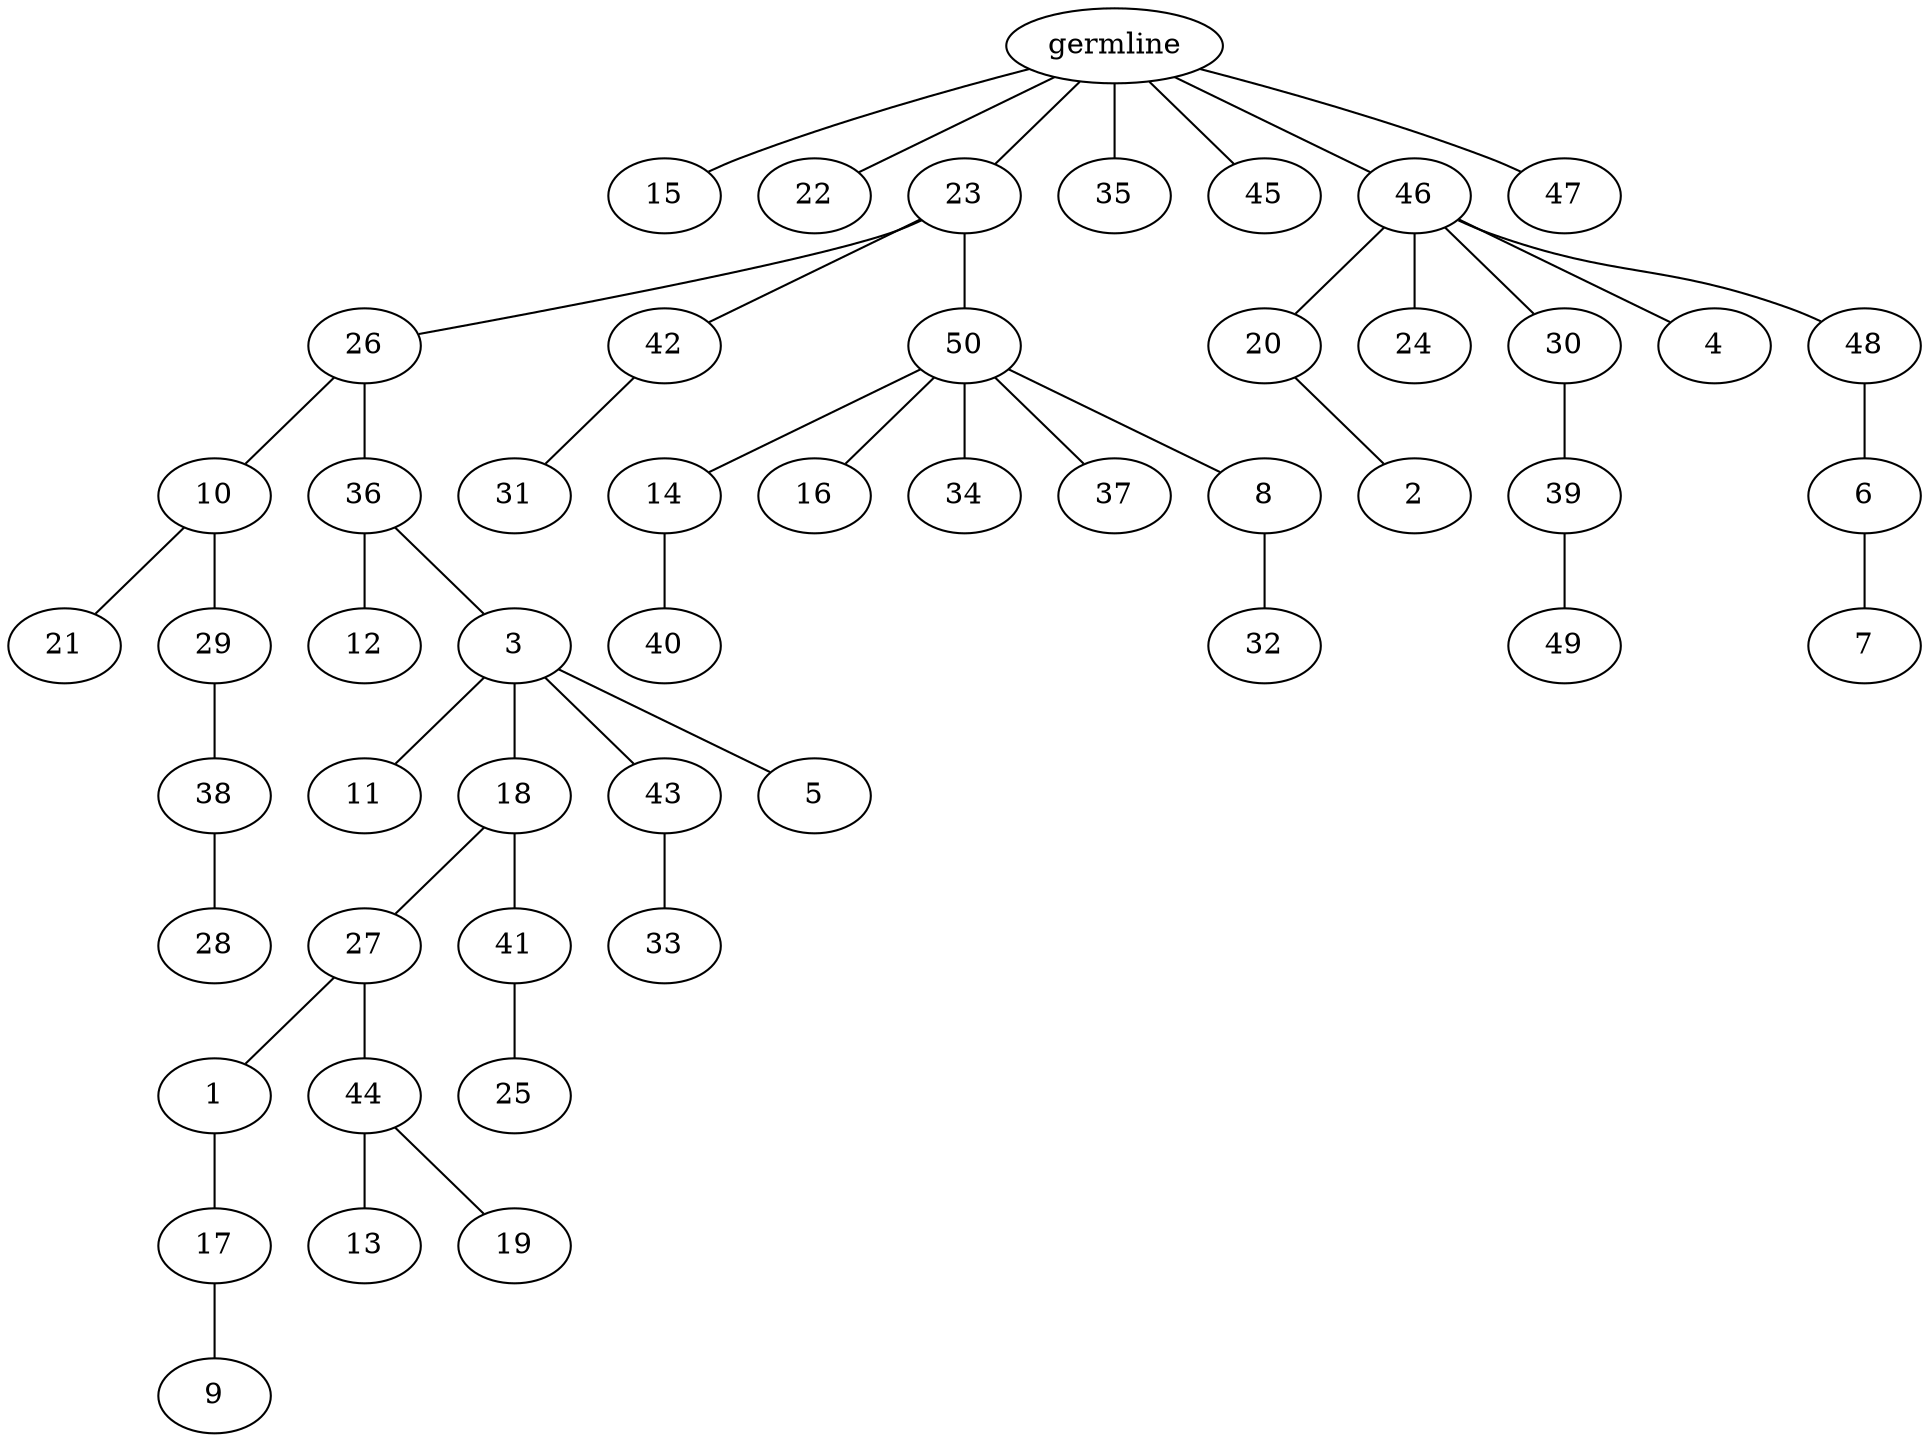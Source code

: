 graph tree {
    "140055994738096" [label="germline"];
    "140055993415520" [label="15"];
    "140055993414560" [label="22"];
    "140055993416336" [label="23"];
    "140055993414944" [label="26"];
    "140055993416816" [label="10"];
    "140055993415040" [label="21"];
    "140055993415568" [label="29"];
    "140055989754512" [label="38"];
    "140055989754752" [label="28"];
    "140055993415376" [label="36"];
    "140055989753408" [label="12"];
    "140055989752304" [label="3"];
    "140055989752640" [label="11"];
    "140055989753216" [label="18"];
    "140055989752352" [label="27"];
    "140055989755472" [label="1"];
    "140055989752688" [label="17"];
    "140055989755520" [label="9"];
    "140055989752208" [label="44"];
    "140055989753360" [label="13"];
    "140055989753792" [label="19"];
    "140055989753504" [label="41"];
    "140055989753936" [label="25"];
    "140055989752832" [label="43"];
    "140055989754800" [label="33"];
    "140055989754608" [label="5"];
    "140055993415664" [label="42"];
    "140055989755328" [label="31"];
    "140055989753120" [label="50"];
    "140055989755568" [label="14"];
    "140055989752592" [label="40"];
    "140055989755712" [label="16"];
    "140055989754272" [label="34"];
    "140055989753744" [label="37"];
    "140055989888288" [label="8"];
    "140055989889392" [label="32"];
    "140055993414464" [label="35"];
    "140055989754368" [label="45"];
    "140055989890736" [label="46"];
    "140055989889680" [label="20"];
    "140056005148528" [label="2"];
    "140055989889920" [label="24"];
    "140055989887376" [label="30"];
    "140055989889488" [label="39"];
    "140055989889248" [label="49"];
    "140055989887472" [label="4"];
    "140055989888336" [label="48"];
    "140055989888720" [label="6"];
    "140055989888192" [label="7"];
    "140055989890016" [label="47"];
    "140055994738096" -- "140055993415520";
    "140055994738096" -- "140055993414560";
    "140055994738096" -- "140055993416336";
    "140055994738096" -- "140055993414464";
    "140055994738096" -- "140055989754368";
    "140055994738096" -- "140055989890736";
    "140055994738096" -- "140055989890016";
    "140055993416336" -- "140055993414944";
    "140055993416336" -- "140055993415664";
    "140055993416336" -- "140055989753120";
    "140055993414944" -- "140055993416816";
    "140055993414944" -- "140055993415376";
    "140055993416816" -- "140055993415040";
    "140055993416816" -- "140055993415568";
    "140055993415568" -- "140055989754512";
    "140055989754512" -- "140055989754752";
    "140055993415376" -- "140055989753408";
    "140055993415376" -- "140055989752304";
    "140055989752304" -- "140055989752640";
    "140055989752304" -- "140055989753216";
    "140055989752304" -- "140055989752832";
    "140055989752304" -- "140055989754608";
    "140055989753216" -- "140055989752352";
    "140055989753216" -- "140055989753504";
    "140055989752352" -- "140055989755472";
    "140055989752352" -- "140055989752208";
    "140055989755472" -- "140055989752688";
    "140055989752688" -- "140055989755520";
    "140055989752208" -- "140055989753360";
    "140055989752208" -- "140055989753792";
    "140055989753504" -- "140055989753936";
    "140055989752832" -- "140055989754800";
    "140055993415664" -- "140055989755328";
    "140055989753120" -- "140055989755568";
    "140055989753120" -- "140055989755712";
    "140055989753120" -- "140055989754272";
    "140055989753120" -- "140055989753744";
    "140055989753120" -- "140055989888288";
    "140055989755568" -- "140055989752592";
    "140055989888288" -- "140055989889392";
    "140055989890736" -- "140055989889680";
    "140055989890736" -- "140055989889920";
    "140055989890736" -- "140055989887376";
    "140055989890736" -- "140055989887472";
    "140055989890736" -- "140055989888336";
    "140055989889680" -- "140056005148528";
    "140055989887376" -- "140055989889488";
    "140055989889488" -- "140055989889248";
    "140055989888336" -- "140055989888720";
    "140055989888720" -- "140055989888192";
}
